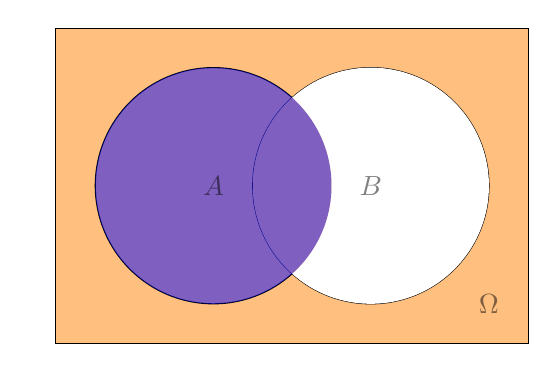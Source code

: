 \def\firstcircle{(0,0) circle (1.5cm)}
\def\thirdcircle{(2,0) circle (1.5cm)}

\def \amostralspace{(-2,-2) rectangle (4,2)}
% Now we can draw the sets:
\begin{tikzpicture}
\begin{scope}[shift={(3cm,-5cm)}, fill opacity=0.5]
\draw[fill=orange] \amostralspace ;
\node at (3.5,-1.5) {$\Omega$};
\draw \thirdcircle;
\draw \firstcircle;
\fill[white,opacity=1] \thirdcircle;
\begin{scope}
\clip \thirdcircle;
\fill[orange] \firstcircle;
\end{scope}
\fill[blue] \firstcircle;
\node at (0,0){$A$};
\node at (2,0) {$B$};
\end{scope}
\end{tikzpicture}
